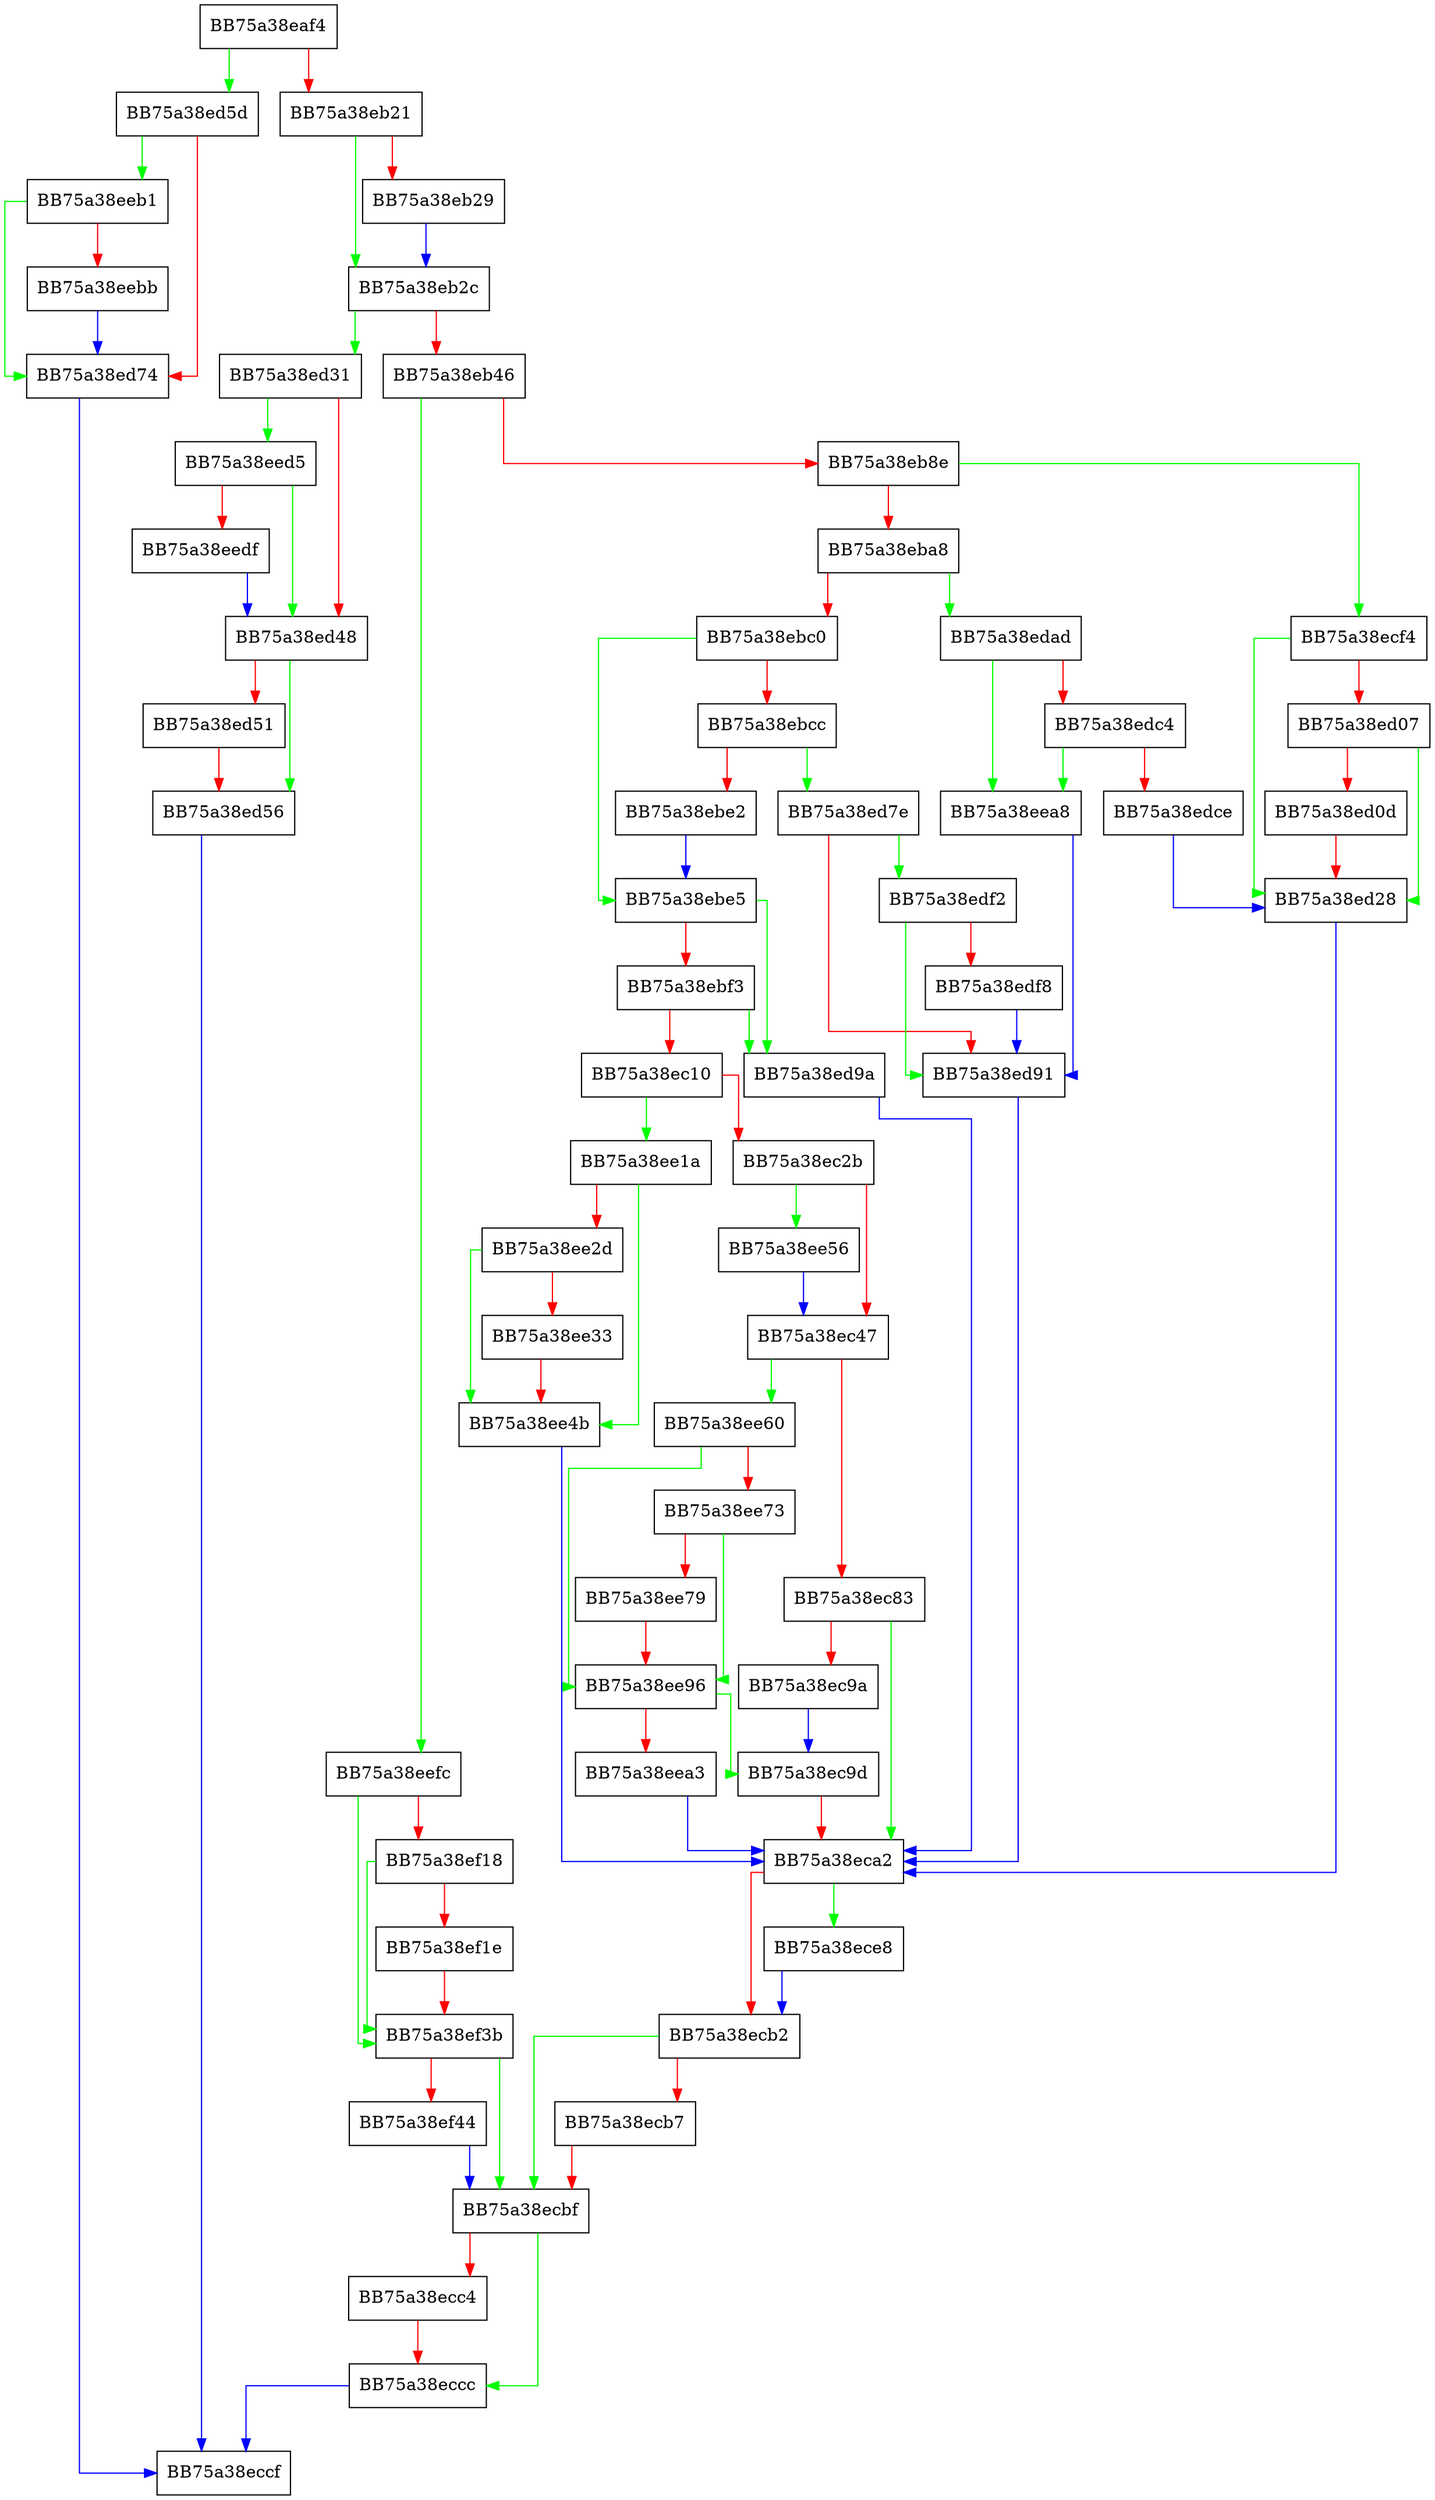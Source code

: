 digraph GetFileNameFromFileID {
  node [shape="box"];
  graph [splines=ortho];
  BB75a38eaf4 -> BB75a38ed5d [color="green"];
  BB75a38eaf4 -> BB75a38eb21 [color="red"];
  BB75a38eb21 -> BB75a38eb2c [color="green"];
  BB75a38eb21 -> BB75a38eb29 [color="red"];
  BB75a38eb29 -> BB75a38eb2c [color="blue"];
  BB75a38eb2c -> BB75a38ed31 [color="green"];
  BB75a38eb2c -> BB75a38eb46 [color="red"];
  BB75a38eb46 -> BB75a38eefc [color="green"];
  BB75a38eb46 -> BB75a38eb8e [color="red"];
  BB75a38eb8e -> BB75a38ecf4 [color="green"];
  BB75a38eb8e -> BB75a38eba8 [color="red"];
  BB75a38eba8 -> BB75a38edad [color="green"];
  BB75a38eba8 -> BB75a38ebc0 [color="red"];
  BB75a38ebc0 -> BB75a38ebe5 [color="green"];
  BB75a38ebc0 -> BB75a38ebcc [color="red"];
  BB75a38ebcc -> BB75a38ed7e [color="green"];
  BB75a38ebcc -> BB75a38ebe2 [color="red"];
  BB75a38ebe2 -> BB75a38ebe5 [color="blue"];
  BB75a38ebe5 -> BB75a38ed9a [color="green"];
  BB75a38ebe5 -> BB75a38ebf3 [color="red"];
  BB75a38ebf3 -> BB75a38ed9a [color="green"];
  BB75a38ebf3 -> BB75a38ec10 [color="red"];
  BB75a38ec10 -> BB75a38ee1a [color="green"];
  BB75a38ec10 -> BB75a38ec2b [color="red"];
  BB75a38ec2b -> BB75a38ee56 [color="green"];
  BB75a38ec2b -> BB75a38ec47 [color="red"];
  BB75a38ec47 -> BB75a38ee60 [color="green"];
  BB75a38ec47 -> BB75a38ec83 [color="red"];
  BB75a38ec83 -> BB75a38eca2 [color="green"];
  BB75a38ec83 -> BB75a38ec9a [color="red"];
  BB75a38ec9a -> BB75a38ec9d [color="blue"];
  BB75a38ec9d -> BB75a38eca2 [color="red"];
  BB75a38eca2 -> BB75a38ece8 [color="green"];
  BB75a38eca2 -> BB75a38ecb2 [color="red"];
  BB75a38ecb2 -> BB75a38ecbf [color="green"];
  BB75a38ecb2 -> BB75a38ecb7 [color="red"];
  BB75a38ecb7 -> BB75a38ecbf [color="red"];
  BB75a38ecbf -> BB75a38eccc [color="green"];
  BB75a38ecbf -> BB75a38ecc4 [color="red"];
  BB75a38ecc4 -> BB75a38eccc [color="red"];
  BB75a38eccc -> BB75a38eccf [color="blue"];
  BB75a38ece8 -> BB75a38ecb2 [color="blue"];
  BB75a38ecf4 -> BB75a38ed28 [color="green"];
  BB75a38ecf4 -> BB75a38ed07 [color="red"];
  BB75a38ed07 -> BB75a38ed28 [color="green"];
  BB75a38ed07 -> BB75a38ed0d [color="red"];
  BB75a38ed0d -> BB75a38ed28 [color="red"];
  BB75a38ed28 -> BB75a38eca2 [color="blue"];
  BB75a38ed31 -> BB75a38eed5 [color="green"];
  BB75a38ed31 -> BB75a38ed48 [color="red"];
  BB75a38ed48 -> BB75a38ed56 [color="green"];
  BB75a38ed48 -> BB75a38ed51 [color="red"];
  BB75a38ed51 -> BB75a38ed56 [color="red"];
  BB75a38ed56 -> BB75a38eccf [color="blue"];
  BB75a38ed5d -> BB75a38eeb1 [color="green"];
  BB75a38ed5d -> BB75a38ed74 [color="red"];
  BB75a38ed74 -> BB75a38eccf [color="blue"];
  BB75a38ed7e -> BB75a38edf2 [color="green"];
  BB75a38ed7e -> BB75a38ed91 [color="red"];
  BB75a38ed91 -> BB75a38eca2 [color="blue"];
  BB75a38ed9a -> BB75a38eca2 [color="blue"];
  BB75a38edad -> BB75a38eea8 [color="green"];
  BB75a38edad -> BB75a38edc4 [color="red"];
  BB75a38edc4 -> BB75a38eea8 [color="green"];
  BB75a38edc4 -> BB75a38edce [color="red"];
  BB75a38edce -> BB75a38ed28 [color="blue"];
  BB75a38edf2 -> BB75a38ed91 [color="green"];
  BB75a38edf2 -> BB75a38edf8 [color="red"];
  BB75a38edf8 -> BB75a38ed91 [color="blue"];
  BB75a38ee1a -> BB75a38ee4b [color="green"];
  BB75a38ee1a -> BB75a38ee2d [color="red"];
  BB75a38ee2d -> BB75a38ee4b [color="green"];
  BB75a38ee2d -> BB75a38ee33 [color="red"];
  BB75a38ee33 -> BB75a38ee4b [color="red"];
  BB75a38ee4b -> BB75a38eca2 [color="blue"];
  BB75a38ee56 -> BB75a38ec47 [color="blue"];
  BB75a38ee60 -> BB75a38ee96 [color="green"];
  BB75a38ee60 -> BB75a38ee73 [color="red"];
  BB75a38ee73 -> BB75a38ee96 [color="green"];
  BB75a38ee73 -> BB75a38ee79 [color="red"];
  BB75a38ee79 -> BB75a38ee96 [color="red"];
  BB75a38ee96 -> BB75a38ec9d [color="green"];
  BB75a38ee96 -> BB75a38eea3 [color="red"];
  BB75a38eea3 -> BB75a38eca2 [color="blue"];
  BB75a38eea8 -> BB75a38ed91 [color="blue"];
  BB75a38eeb1 -> BB75a38ed74 [color="green"];
  BB75a38eeb1 -> BB75a38eebb [color="red"];
  BB75a38eebb -> BB75a38ed74 [color="blue"];
  BB75a38eed5 -> BB75a38ed48 [color="green"];
  BB75a38eed5 -> BB75a38eedf [color="red"];
  BB75a38eedf -> BB75a38ed48 [color="blue"];
  BB75a38eefc -> BB75a38ef3b [color="green"];
  BB75a38eefc -> BB75a38ef18 [color="red"];
  BB75a38ef18 -> BB75a38ef3b [color="green"];
  BB75a38ef18 -> BB75a38ef1e [color="red"];
  BB75a38ef1e -> BB75a38ef3b [color="red"];
  BB75a38ef3b -> BB75a38ecbf [color="green"];
  BB75a38ef3b -> BB75a38ef44 [color="red"];
  BB75a38ef44 -> BB75a38ecbf [color="blue"];
}